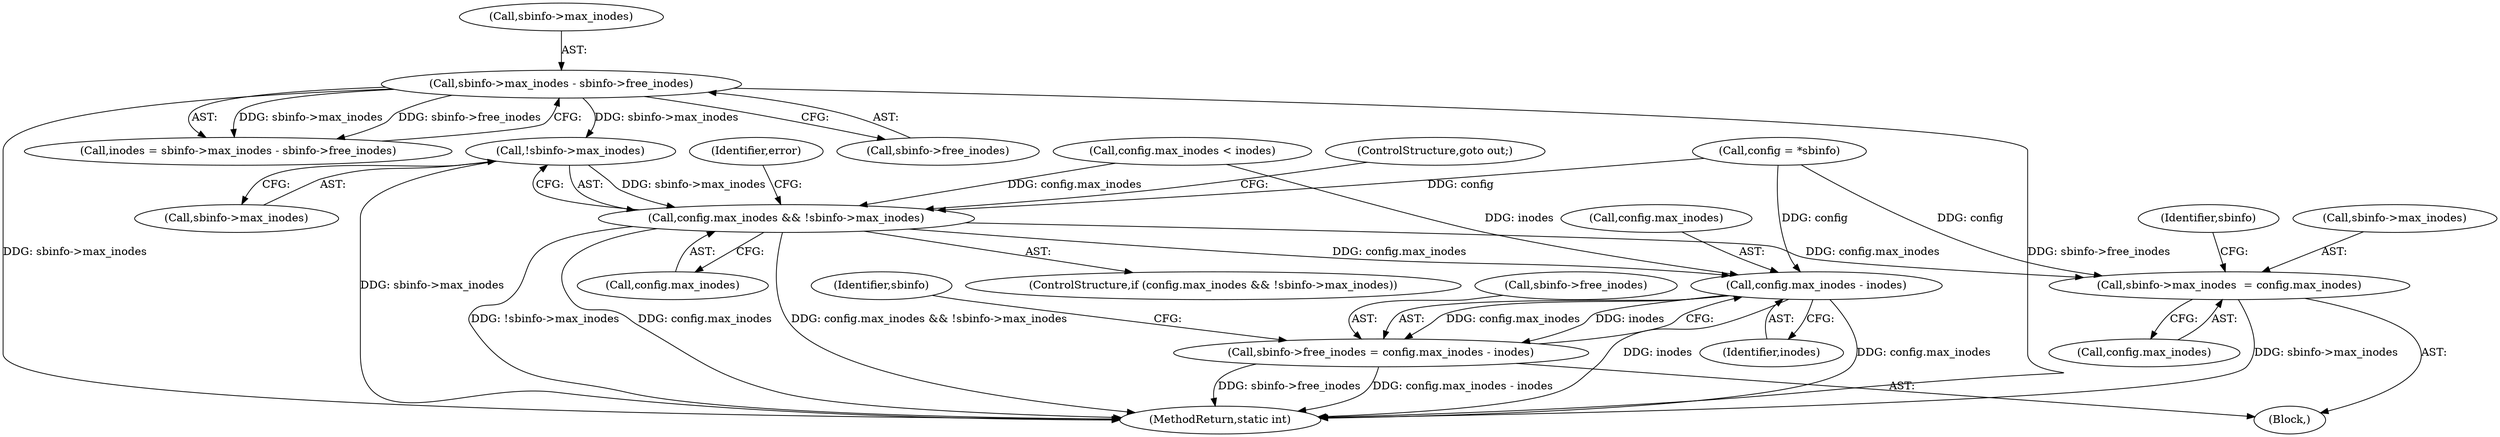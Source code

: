digraph "0_linux_5f00110f7273f9ff04ac69a5f85bb535a4fd0987@pointer" {
"1000179" [label="(Call,!sbinfo->max_inodes)"];
"1000138" [label="(Call,sbinfo->max_inodes - sbinfo->free_inodes)"];
"1000175" [label="(Call,config.max_inodes && !sbinfo->max_inodes)"];
"1000194" [label="(Call,sbinfo->max_inodes  = config.max_inodes)"];
"1000205" [label="(Call,config.max_inodes - inodes)"];
"1000201" [label="(Call,sbinfo->free_inodes = config.max_inodes - inodes)"];
"1000183" [label="(ControlStructure,goto out;)"];
"1000179" [label="(Call,!sbinfo->max_inodes)"];
"1000203" [label="(Identifier,sbinfo)"];
"1000175" [label="(Call,config.max_inodes && !sbinfo->max_inodes)"];
"1000201" [label="(Call,sbinfo->free_inodes = config.max_inodes - inodes)"];
"1000198" [label="(Call,config.max_inodes)"];
"1000174" [label="(ControlStructure,if (config.max_inodes && !sbinfo->max_inodes))"];
"1000194" [label="(Call,sbinfo->max_inodes  = config.max_inodes)"];
"1000106" [label="(Block,)"];
"1000136" [label="(Call,inodes = sbinfo->max_inodes - sbinfo->free_inodes)"];
"1000195" [label="(Call,sbinfo->max_inodes)"];
"1000176" [label="(Call,config.max_inodes)"];
"1000206" [label="(Call,config.max_inodes)"];
"1000158" [label="(Call,config.max_inodes < inodes)"];
"1000209" [label="(Identifier,inodes)"];
"1000212" [label="(Identifier,sbinfo)"];
"1000185" [label="(Identifier,error)"];
"1000113" [label="(Call,config = *sbinfo)"];
"1000202" [label="(Call,sbinfo->free_inodes)"];
"1000229" [label="(MethodReturn,static int)"];
"1000139" [label="(Call,sbinfo->max_inodes)"];
"1000180" [label="(Call,sbinfo->max_inodes)"];
"1000205" [label="(Call,config.max_inodes - inodes)"];
"1000142" [label="(Call,sbinfo->free_inodes)"];
"1000138" [label="(Call,sbinfo->max_inodes - sbinfo->free_inodes)"];
"1000179" -> "1000175"  [label="AST: "];
"1000179" -> "1000180"  [label="CFG: "];
"1000180" -> "1000179"  [label="AST: "];
"1000175" -> "1000179"  [label="CFG: "];
"1000179" -> "1000229"  [label="DDG: sbinfo->max_inodes"];
"1000179" -> "1000175"  [label="DDG: sbinfo->max_inodes"];
"1000138" -> "1000179"  [label="DDG: sbinfo->max_inodes"];
"1000138" -> "1000136"  [label="AST: "];
"1000138" -> "1000142"  [label="CFG: "];
"1000139" -> "1000138"  [label="AST: "];
"1000142" -> "1000138"  [label="AST: "];
"1000136" -> "1000138"  [label="CFG: "];
"1000138" -> "1000229"  [label="DDG: sbinfo->free_inodes"];
"1000138" -> "1000229"  [label="DDG: sbinfo->max_inodes"];
"1000138" -> "1000136"  [label="DDG: sbinfo->max_inodes"];
"1000138" -> "1000136"  [label="DDG: sbinfo->free_inodes"];
"1000175" -> "1000174"  [label="AST: "];
"1000175" -> "1000176"  [label="CFG: "];
"1000176" -> "1000175"  [label="AST: "];
"1000183" -> "1000175"  [label="CFG: "];
"1000185" -> "1000175"  [label="CFG: "];
"1000175" -> "1000229"  [label="DDG: !sbinfo->max_inodes"];
"1000175" -> "1000229"  [label="DDG: config.max_inodes"];
"1000175" -> "1000229"  [label="DDG: config.max_inodes && !sbinfo->max_inodes"];
"1000158" -> "1000175"  [label="DDG: config.max_inodes"];
"1000113" -> "1000175"  [label="DDG: config"];
"1000175" -> "1000194"  [label="DDG: config.max_inodes"];
"1000175" -> "1000205"  [label="DDG: config.max_inodes"];
"1000194" -> "1000106"  [label="AST: "];
"1000194" -> "1000198"  [label="CFG: "];
"1000195" -> "1000194"  [label="AST: "];
"1000198" -> "1000194"  [label="AST: "];
"1000203" -> "1000194"  [label="CFG: "];
"1000194" -> "1000229"  [label="DDG: sbinfo->max_inodes"];
"1000113" -> "1000194"  [label="DDG: config"];
"1000205" -> "1000201"  [label="AST: "];
"1000205" -> "1000209"  [label="CFG: "];
"1000206" -> "1000205"  [label="AST: "];
"1000209" -> "1000205"  [label="AST: "];
"1000201" -> "1000205"  [label="CFG: "];
"1000205" -> "1000229"  [label="DDG: inodes"];
"1000205" -> "1000229"  [label="DDG: config.max_inodes"];
"1000205" -> "1000201"  [label="DDG: config.max_inodes"];
"1000205" -> "1000201"  [label="DDG: inodes"];
"1000113" -> "1000205"  [label="DDG: config"];
"1000158" -> "1000205"  [label="DDG: inodes"];
"1000201" -> "1000106"  [label="AST: "];
"1000202" -> "1000201"  [label="AST: "];
"1000212" -> "1000201"  [label="CFG: "];
"1000201" -> "1000229"  [label="DDG: config.max_inodes - inodes"];
"1000201" -> "1000229"  [label="DDG: sbinfo->free_inodes"];
}
